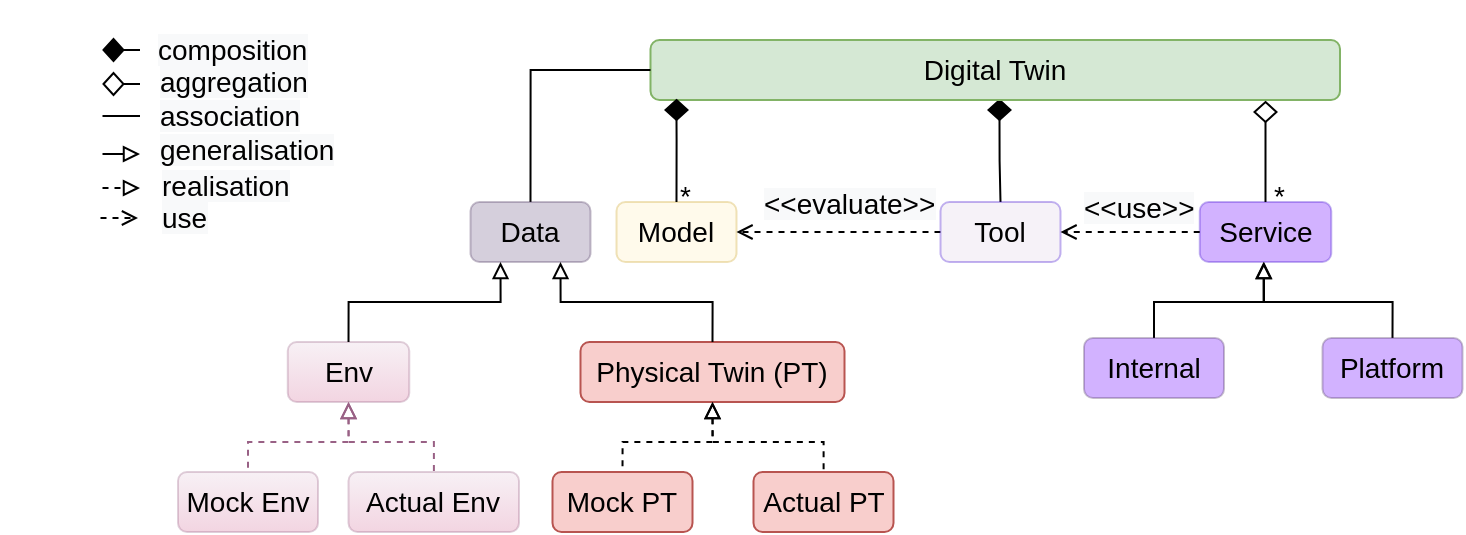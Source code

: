<mxfile compressed="false" version="24.1.0" type="device">
  <diagram name="assets" id="1OMuLuB4Y4E8IjhXS_Ve">
    <mxGraphModel dx="1434" dy="-1707" grid="1" gridSize="10" guides="1" tooltips="1" connect="1" arrows="1" fold="1" page="1" pageScale="1" pageWidth="1100" pageHeight="850" math="1" shadow="0">
      <root>
        <mxCell id="3tSkZ9ipMQrx1SXFK2ha-0" />
        <mxCell id="3tSkZ9ipMQrx1SXFK2ha-1" parent="3tSkZ9ipMQrx1SXFK2ha-0" />
        <mxCell id="Tg8t-XBZL65XWohWgEV2-0" value="" style="group" parent="3tSkZ9ipMQrx1SXFK2ha-1" vertex="1" connectable="0">
          <mxGeometry x="200" y="2965" width="720" height="266" as="geometry" />
        </mxCell>
        <mxCell id="Tg8t-XBZL65XWohWgEV2-1" value="&lt;span style=&quot;font-size: 14px&quot;&gt;&lt;font color=&quot;#000000&quot;&gt;Service&lt;/font&gt;&lt;/span&gt;" style="rounded=1;whiteSpace=wrap;html=1;fillColor=#6a00ff;strokeColor=#3700CC;fontColor=#ffffff;opacity=30;" parent="Tg8t-XBZL65XWohWgEV2-0" vertex="1">
          <mxGeometry x="599.88" y="101" width="65.75" height="30" as="geometry" />
        </mxCell>
        <mxCell id="Tg8t-XBZL65XWohWgEV2-2" value="&lt;div style=&quot;text-align: center&quot;&gt;&lt;span&gt;&lt;font face=&quot;helvetica&quot;&gt;*&lt;/font&gt;&lt;/span&gt;&lt;/div&gt;" style="text;whiteSpace=wrap;html=1;fontSize=14;fontColor=#000000;" parent="Tg8t-XBZL65XWohWgEV2-0" vertex="1">
          <mxGeometry x="634.75" y="83" width="9.5" height="10" as="geometry" />
        </mxCell>
        <mxCell id="Tg8t-XBZL65XWohWgEV2-3" value="" style="rhombus;whiteSpace=wrap;html=1;fillColor=#000000;" parent="Tg8t-XBZL65XWohWgEV2-0" vertex="1">
          <mxGeometry x="494.25" y="50" width="11" height="10" as="geometry" />
        </mxCell>
        <mxCell id="Tg8t-XBZL65XWohWgEV2-4" style="edgeStyle=orthogonalEdgeStyle;rounded=0;orthogonalLoop=1;jettySize=auto;html=1;entryX=0.5;entryY=0;entryDx=0;entryDy=0;fontSize=14;fontColor=#000000;startArrow=none;startFill=0;endArrow=none;endFill=0;exitX=0.5;exitY=1;exitDx=0;exitDy=0;" parent="Tg8t-XBZL65XWohWgEV2-0" source="Tg8t-XBZL65XWohWgEV2-3" target="Tg8t-XBZL65XWohWgEV2-10" edge="1">
          <mxGeometry relative="1" as="geometry">
            <mxPoint x="499.25" y="60" as="sourcePoint" />
          </mxGeometry>
        </mxCell>
        <mxCell id="Tg8t-XBZL65XWohWgEV2-5" value="&lt;font style=&quot;font-size: 14px&quot;&gt;Digital Twin&lt;/font&gt;" style="rounded=1;whiteSpace=wrap;html=1;fillColor=#d5e8d4;strokeColor=#82b366;" parent="Tg8t-XBZL65XWohWgEV2-0" vertex="1">
          <mxGeometry x="325.25" y="20" width="344.75" height="30" as="geometry" />
        </mxCell>
        <mxCell id="Tg8t-XBZL65XWohWgEV2-6" style="edgeStyle=orthogonalEdgeStyle;rounded=0;orthogonalLoop=1;jettySize=auto;html=1;exitX=0.5;exitY=0;exitDx=0;exitDy=0;entryX=0;entryY=0.5;entryDx=0;entryDy=0;fontSize=14;fontColor=#000000;endArrow=none;endFill=0;" parent="Tg8t-XBZL65XWohWgEV2-0" source="Tg8t-XBZL65XWohWgEV2-7" target="Tg8t-XBZL65XWohWgEV2-5" edge="1">
          <mxGeometry relative="1" as="geometry">
            <Array as="points">
              <mxPoint x="265.25" y="35" />
            </Array>
          </mxGeometry>
        </mxCell>
        <mxCell id="Tg8t-XBZL65XWohWgEV2-7" value="&lt;font style=&quot;font-size: 14px&quot;&gt;Data&lt;/font&gt;" style="rounded=1;whiteSpace=wrap;html=1;fillColor=#76608a;strokeColor=#432D57;fontColor=#000000;opacity=30;" parent="Tg8t-XBZL65XWohWgEV2-0" vertex="1">
          <mxGeometry x="235.25" y="101" width="60" height="30" as="geometry" />
        </mxCell>
        <mxCell id="Tg8t-XBZL65XWohWgEV2-8" value="&lt;span style=&quot;font-size: 14px&quot;&gt;&lt;font color=&quot;#000000&quot;&gt;Model&lt;/font&gt;&lt;/span&gt;" style="rounded=1;whiteSpace=wrap;html=1;fillColor=#fff2cc;strokeColor=#d6b656;opacity=40;" parent="Tg8t-XBZL65XWohWgEV2-0" vertex="1">
          <mxGeometry x="308.25" y="101" width="60" height="30" as="geometry" />
        </mxCell>
        <mxCell id="Tg8t-XBZL65XWohWgEV2-9" style="edgeStyle=orthogonalEdgeStyle;rounded=0;orthogonalLoop=1;jettySize=auto;html=1;exitX=0;exitY=0.5;exitDx=0;exitDy=0;entryX=1;entryY=0.5;entryDx=0;entryDy=0;fontSize=14;fontColor=#000000;endArrow=open;endFill=0;dashed=1;" parent="Tg8t-XBZL65XWohWgEV2-0" source="Tg8t-XBZL65XWohWgEV2-10" target="Tg8t-XBZL65XWohWgEV2-8" edge="1">
          <mxGeometry relative="1" as="geometry" />
        </mxCell>
        <mxCell id="Tg8t-XBZL65XWohWgEV2-10" value="&lt;span style=&quot;font-size: 14px&quot;&gt;&lt;font color=&quot;#000000&quot;&gt;Tool&lt;/font&gt;&lt;/span&gt;" style="rounded=1;whiteSpace=wrap;html=1;fillColor=#E1D5E7;strokeColor=#3700CC;fontColor=#ffffff;opacity=30;" parent="Tg8t-XBZL65XWohWgEV2-0" vertex="1">
          <mxGeometry x="470.25" y="101" width="60" height="30" as="geometry" />
        </mxCell>
        <mxCell id="Tg8t-XBZL65XWohWgEV2-11" style="edgeStyle=orthogonalEdgeStyle;rounded=0;orthogonalLoop=1;jettySize=auto;html=1;exitX=0;exitY=0.5;exitDx=0;exitDy=0;entryX=1;entryY=0.5;entryDx=0;entryDy=0;endArrow=open;endFill=0;dashed=1;" parent="Tg8t-XBZL65XWohWgEV2-0" source="Tg8t-XBZL65XWohWgEV2-1" target="Tg8t-XBZL65XWohWgEV2-10" edge="1">
          <mxGeometry relative="1" as="geometry">
            <mxPoint x="559.25" y="116" as="targetPoint" />
          </mxGeometry>
        </mxCell>
        <mxCell id="Tg8t-XBZL65XWohWgEV2-12" style="edgeStyle=orthogonalEdgeStyle;rounded=0;orthogonalLoop=1;jettySize=auto;html=1;exitX=0.5;exitY=0;exitDx=0;exitDy=0;entryX=0.5;entryY=1;entryDx=0;entryDy=0;fontSize=14;fontColor=#000000;endArrow=none;endFill=0;" parent="Tg8t-XBZL65XWohWgEV2-0" source="Tg8t-XBZL65XWohWgEV2-8" target="Tg8t-XBZL65XWohWgEV2-15" edge="1">
          <mxGeometry relative="1" as="geometry">
            <mxPoint x="338.25" y="100" as="sourcePoint" />
            <Array as="points">
              <mxPoint x="338.25" y="70" />
              <mxPoint x="338.25" y="70" />
            </Array>
          </mxGeometry>
        </mxCell>
        <mxCell id="Tg8t-XBZL65XWohWgEV2-13" value="&lt;font style=&quot;font-size: 14px&quot; color=&quot;#000000&quot;&gt;Physical Twin (PT)&lt;/font&gt;" style="rounded=1;whiteSpace=wrap;html=1;fillColor=#f8cecc;strokeColor=#b85450;" parent="Tg8t-XBZL65XWohWgEV2-0" vertex="1">
          <mxGeometry x="290.25" y="171" width="132" height="30" as="geometry" />
        </mxCell>
        <mxCell id="Tg8t-XBZL65XWohWgEV2-14" style="edgeStyle=orthogonalEdgeStyle;rounded=0;orthogonalLoop=1;jettySize=auto;html=1;exitX=0.75;exitY=1;exitDx=0;exitDy=0;entryX=0.5;entryY=0;entryDx=0;entryDy=0;fontSize=14;fontColor=#000000;endArrow=none;endFill=0;startArrow=block;startFill=0;" parent="Tg8t-XBZL65XWohWgEV2-0" source="Tg8t-XBZL65XWohWgEV2-7" target="Tg8t-XBZL65XWohWgEV2-13" edge="1">
          <mxGeometry relative="1" as="geometry">
            <mxPoint x="356.25" y="131" as="sourcePoint" />
          </mxGeometry>
        </mxCell>
        <mxCell id="Tg8t-XBZL65XWohWgEV2-15" value="" style="rhombus;whiteSpace=wrap;html=1;fillColor=#000000;" parent="Tg8t-XBZL65XWohWgEV2-0" vertex="1">
          <mxGeometry x="332.75" y="50" width="11" height="10" as="geometry" />
        </mxCell>
        <mxCell id="Tg8t-XBZL65XWohWgEV2-16" value="&lt;font style=&quot;font-size: 14px&quot; color=&quot;#000000&quot;&gt;Mock PT&lt;/font&gt;" style="rounded=1;whiteSpace=wrap;html=1;fillColor=#f8cecc;strokeColor=#b85450;" parent="Tg8t-XBZL65XWohWgEV2-0" vertex="1">
          <mxGeometry x="276.25" y="236" width="70" height="30" as="geometry" />
        </mxCell>
        <mxCell id="Tg8t-XBZL65XWohWgEV2-17" style="edgeStyle=orthogonalEdgeStyle;rounded=0;orthogonalLoop=1;jettySize=auto;html=1;exitX=0.5;exitY=1;exitDx=0;exitDy=0;entryX=0.5;entryY=0;entryDx=0;entryDy=0;fontSize=14;fontColor=#000000;startArrow=block;startFill=0;endArrow=none;endFill=0;dashed=1;" parent="Tg8t-XBZL65XWohWgEV2-0" source="Tg8t-XBZL65XWohWgEV2-13" target="Tg8t-XBZL65XWohWgEV2-16" edge="1">
          <mxGeometry relative="1" as="geometry" />
        </mxCell>
        <mxCell id="Tg8t-XBZL65XWohWgEV2-18" value="&lt;span style=&quot;color: rgb(0 , 0 , 0) ; font-family: &amp;#34;helvetica&amp;#34; ; font-size: 14px ; font-style: normal ; font-weight: 400 ; letter-spacing: normal ; text-align: center ; text-indent: 0px ; text-transform: none ; word-spacing: 0px ; background-color: rgb(248 , 249 , 250) ; display: inline ; float: none&quot;&gt;&amp;lt;&amp;lt;evaluate&amp;gt;&amp;gt;&lt;/span&gt;" style="text;whiteSpace=wrap;html=1;fontSize=14;fontColor=#000000;" parent="Tg8t-XBZL65XWohWgEV2-0" vertex="1">
          <mxGeometry x="380" y="87" width="70" height="30" as="geometry" />
        </mxCell>
        <mxCell id="Tg8t-XBZL65XWohWgEV2-19" value="&lt;div style=&quot;text-align: center&quot;&gt;&lt;span&gt;&lt;font face=&quot;helvetica&quot;&gt;*&lt;/font&gt;&lt;/span&gt;&lt;/div&gt;" style="text;whiteSpace=wrap;html=1;fontSize=14;fontColor=#000000;" parent="Tg8t-XBZL65XWohWgEV2-0" vertex="1">
          <mxGeometry x="337.75" y="83" width="9.5" height="10" as="geometry" />
        </mxCell>
        <mxCell id="Tg8t-XBZL65XWohWgEV2-20" value="&lt;font style=&quot;font-size: 14px&quot; color=&quot;#000000&quot;&gt;Actual PT&lt;/font&gt;" style="rounded=1;whiteSpace=wrap;html=1;fillColor=#f8cecc;strokeColor=#b85450;" parent="Tg8t-XBZL65XWohWgEV2-0" vertex="1">
          <mxGeometry x="376.75" y="236" width="70" height="30" as="geometry" />
        </mxCell>
        <mxCell id="Tg8t-XBZL65XWohWgEV2-21" style="edgeStyle=orthogonalEdgeStyle;rounded=0;orthogonalLoop=1;jettySize=auto;html=1;exitX=0.5;exitY=1;exitDx=0;exitDy=0;fontSize=14;fontColor=#000000;startArrow=block;startFill=0;endArrow=none;endFill=0;dashed=1;" parent="Tg8t-XBZL65XWohWgEV2-0" source="Tg8t-XBZL65XWohWgEV2-13" target="Tg8t-XBZL65XWohWgEV2-20" edge="1">
          <mxGeometry relative="1" as="geometry" />
        </mxCell>
        <mxCell id="Tg8t-XBZL65XWohWgEV2-22" value="&lt;font style=&quot;font-size: 14px&quot; color=&quot;#000000&quot;&gt;Env&lt;/font&gt;" style="rounded=1;whiteSpace=wrap;html=1;fillColor=#e6d0de;strokeColor=#996185;opacity=30;gradientColor=#d5739d;" parent="Tg8t-XBZL65XWohWgEV2-0" vertex="1">
          <mxGeometry x="143.88" y="171" width="60.75" height="30" as="geometry" />
        </mxCell>
        <mxCell id="Tg8t-XBZL65XWohWgEV2-23" style="edgeStyle=orthogonalEdgeStyle;rounded=0;orthogonalLoop=1;jettySize=auto;html=1;exitX=0.25;exitY=1;exitDx=0;exitDy=0;entryX=0.5;entryY=0;entryDx=0;entryDy=0;startArrow=block;startFill=0;endArrow=none;endFill=0;" parent="Tg8t-XBZL65XWohWgEV2-0" source="Tg8t-XBZL65XWohWgEV2-7" target="Tg8t-XBZL65XWohWgEV2-22" edge="1">
          <mxGeometry relative="1" as="geometry" />
        </mxCell>
        <mxCell id="Tg8t-XBZL65XWohWgEV2-24" value="&lt;font style=&quot;font-size: 14px&quot; color=&quot;#000000&quot;&gt;Mock Env&lt;/font&gt;" style="rounded=1;whiteSpace=wrap;html=1;fillColor=#e6d0de;strokeColor=#996185;opacity=30;gradientColor=#d5739d;" parent="Tg8t-XBZL65XWohWgEV2-0" vertex="1">
          <mxGeometry x="89" y="236" width="70" height="30" as="geometry" />
        </mxCell>
        <mxCell id="Tg8t-XBZL65XWohWgEV2-25" style="edgeStyle=orthogonalEdgeStyle;rounded=0;orthogonalLoop=1;jettySize=auto;html=1;exitX=0.5;exitY=1;exitDx=0;exitDy=0;entryX=0.5;entryY=0;entryDx=0;entryDy=0;fontSize=14;fontColor=#000000;startArrow=block;startFill=0;endArrow=none;endFill=0;fillColor=#e6d0de;strokeColor=#996185;gradientColor=#d5739d;dashed=1;" parent="Tg8t-XBZL65XWohWgEV2-0" source="Tg8t-XBZL65XWohWgEV2-22" target="Tg8t-XBZL65XWohWgEV2-24" edge="1">
          <mxGeometry relative="1" as="geometry" />
        </mxCell>
        <mxCell id="Tg8t-XBZL65XWohWgEV2-26" value="&lt;font style=&quot;font-size: 14px&quot; color=&quot;#000000&quot;&gt;Actual Env&lt;/font&gt;" style="rounded=1;whiteSpace=wrap;html=1;fillColor=#e6d0de;strokeColor=#996185;opacity=30;gradientColor=#d5739d;" parent="Tg8t-XBZL65XWohWgEV2-0" vertex="1">
          <mxGeometry x="174.25" y="236" width="85.25" height="30" as="geometry" />
        </mxCell>
        <mxCell id="Tg8t-XBZL65XWohWgEV2-27" style="edgeStyle=orthogonalEdgeStyle;rounded=0;orthogonalLoop=1;jettySize=auto;html=1;exitX=0.5;exitY=1;exitDx=0;exitDy=0;fontSize=14;fontColor=#000000;startArrow=block;startFill=0;endArrow=none;endFill=0;fillColor=#e6d0de;strokeColor=#996185;gradientColor=#d5739d;dashed=1;" parent="Tg8t-XBZL65XWohWgEV2-0" source="Tg8t-XBZL65XWohWgEV2-22" target="Tg8t-XBZL65XWohWgEV2-26" edge="1">
          <mxGeometry relative="1" as="geometry" />
        </mxCell>
        <mxCell id="Tg8t-XBZL65XWohWgEV2-28" value="" style="rhombus;whiteSpace=wrap;html=1;" parent="Tg8t-XBZL65XWohWgEV2-0" vertex="1">
          <mxGeometry x="627.25" y="51" width="11" height="10" as="geometry" />
        </mxCell>
        <mxCell id="Tg8t-XBZL65XWohWgEV2-29" style="edgeStyle=orthogonalEdgeStyle;rounded=0;orthogonalLoop=1;jettySize=auto;html=1;entryX=0.5;entryY=0;entryDx=0;entryDy=0;fontSize=14;fontColor=#000000;startArrow=none;startFill=0;endArrow=none;endFill=0;exitX=0.5;exitY=1;exitDx=0;exitDy=0;" parent="Tg8t-XBZL65XWohWgEV2-0" source="Tg8t-XBZL65XWohWgEV2-28" target="Tg8t-XBZL65XWohWgEV2-1" edge="1">
          <mxGeometry relative="1" as="geometry">
            <mxPoint x="340.25" y="-7981" as="sourcePoint" />
          </mxGeometry>
        </mxCell>
        <mxCell id="Tg8t-XBZL65XWohWgEV2-30" style="edgeStyle=orthogonalEdgeStyle;rounded=0;orthogonalLoop=1;jettySize=auto;html=1;exitX=0.5;exitY=0;exitDx=0;exitDy=0;endArrow=block;endFill=0;" parent="Tg8t-XBZL65XWohWgEV2-0" source="Tg8t-XBZL65XWohWgEV2-31" target="Tg8t-XBZL65XWohWgEV2-1" edge="1">
          <mxGeometry relative="1" as="geometry">
            <Array as="points">
              <mxPoint x="577" y="151" />
              <mxPoint x="632" y="151" />
            </Array>
          </mxGeometry>
        </mxCell>
        <mxCell id="Tg8t-XBZL65XWohWgEV2-31" value="&lt;font color=&quot;#000000&quot;&gt;&lt;span style=&quot;font-size: 14px&quot;&gt;Internal&lt;/span&gt;&lt;/font&gt;" style="rounded=1;whiteSpace=wrap;html=1;fillColor=#6A00FF;strokeColor=#432D57;fontColor=#ffffff;opacity=30;" parent="Tg8t-XBZL65XWohWgEV2-0" vertex="1">
          <mxGeometry x="542" y="169" width="70" height="30" as="geometry" />
        </mxCell>
        <mxCell id="Tg8t-XBZL65XWohWgEV2-32" style="edgeStyle=orthogonalEdgeStyle;rounded=0;orthogonalLoop=1;jettySize=auto;html=1;exitX=0.5;exitY=0;exitDx=0;exitDy=0;entryX=0.5;entryY=1;entryDx=0;entryDy=0;endArrow=block;endFill=0;" parent="Tg8t-XBZL65XWohWgEV2-0" source="Tg8t-XBZL65XWohWgEV2-33" edge="1">
          <mxGeometry relative="1" as="geometry">
            <mxPoint x="631.755" y="131" as="targetPoint" />
            <Array as="points">
              <mxPoint x="697" y="151" />
              <mxPoint x="632" y="151" />
            </Array>
          </mxGeometry>
        </mxCell>
        <mxCell id="Tg8t-XBZL65XWohWgEV2-33" value="&lt;font color=&quot;#000000&quot;&gt;&lt;span style=&quot;font-size: 14px&quot;&gt;Platform&lt;/span&gt;&lt;/font&gt;" style="rounded=1;whiteSpace=wrap;html=1;fillColor=#6A00FF;strokeColor=#432D57;fontColor=#ffffff;opacity=30;" parent="Tg8t-XBZL65XWohWgEV2-0" vertex="1">
          <mxGeometry x="661.25" y="169" width="70" height="30" as="geometry" />
        </mxCell>
        <mxCell id="Tg8t-XBZL65XWohWgEV2-34" value="&lt;span style=&quot;color: rgb(0 , 0 , 0) ; font-family: &amp;#34;helvetica&amp;#34; ; font-size: 14px ; font-style: normal ; font-weight: 400 ; letter-spacing: normal ; text-align: center ; text-indent: 0px ; text-transform: none ; word-spacing: 0px ; background-color: rgb(248 , 249 , 250) ; display: inline ; float: none&quot;&gt;&amp;lt;&amp;lt;use&amp;gt;&amp;gt;&lt;/span&gt;" style="text;whiteSpace=wrap;html=1;fontSize=14;fontColor=#000000;" parent="Tg8t-XBZL65XWohWgEV2-0" vertex="1">
          <mxGeometry x="540" y="89" width="70" height="30" as="geometry" />
        </mxCell>
        <mxCell id="5A9Rjdn__eKlZkGyGeqz-18" value="" style="group" parent="3tSkZ9ipMQrx1SXFK2ha-1" vertex="1" connectable="0">
          <mxGeometry x="250.25" y="2975" width="118.75" height="114" as="geometry" />
        </mxCell>
        <mxCell id="5A9Rjdn__eKlZkGyGeqz-8" style="edgeStyle=orthogonalEdgeStyle;rounded=0;orthogonalLoop=1;jettySize=auto;html=1;exitX=0.5;exitY=1;exitDx=0;exitDy=0;endArrow=none;endFill=0;" parent="5A9Rjdn__eKlZkGyGeqz-18" edge="1">
          <mxGeometry relative="1" as="geometry">
            <mxPoint x="19.75" y="48" as="targetPoint" />
            <mxPoint x="1" y="48" as="sourcePoint" />
          </mxGeometry>
        </mxCell>
        <mxCell id="5A9Rjdn__eKlZkGyGeqz-6" style="edgeStyle=orthogonalEdgeStyle;rounded=0;orthogonalLoop=1;jettySize=auto;html=1;exitX=0.5;exitY=1;exitDx=0;exitDy=0;endArrow=none;endFill=0;" parent="5A9Rjdn__eKlZkGyGeqz-18" source="5A9Rjdn__eKlZkGyGeqz-7" edge="1">
          <mxGeometry relative="1" as="geometry">
            <mxPoint x="19.75" y="32" as="targetPoint" />
          </mxGeometry>
        </mxCell>
        <mxCell id="5A9Rjdn__eKlZkGyGeqz-7" value="" style="rhombus;whiteSpace=wrap;html=1;fillColor=none;rotation=-90;" parent="5A9Rjdn__eKlZkGyGeqz-18" vertex="1">
          <mxGeometry x="1" y="27" width="11" height="10" as="geometry" />
        </mxCell>
        <mxCell id="5A9Rjdn__eKlZkGyGeqz-3" style="edgeStyle=orthogonalEdgeStyle;rounded=0;orthogonalLoop=1;jettySize=auto;html=1;exitX=0.5;exitY=1;exitDx=0;exitDy=0;endArrow=none;endFill=0;" parent="5A9Rjdn__eKlZkGyGeqz-18" source="5A9Rjdn__eKlZkGyGeqz-0" edge="1">
          <mxGeometry relative="1" as="geometry">
            <mxPoint x="19.75" y="15" as="targetPoint" />
          </mxGeometry>
        </mxCell>
        <mxCell id="5A9Rjdn__eKlZkGyGeqz-0" value="" style="rhombus;whiteSpace=wrap;html=1;fillColor=#000000;rotation=-90;" parent="5A9Rjdn__eKlZkGyGeqz-18" vertex="1">
          <mxGeometry x="1" y="10" width="11" height="10" as="geometry" />
        </mxCell>
        <mxCell id="5A9Rjdn__eKlZkGyGeqz-9" style="edgeStyle=orthogonalEdgeStyle;rounded=0;orthogonalLoop=1;jettySize=auto;html=1;exitX=0.5;exitY=1;exitDx=0;exitDy=0;endArrow=block;endFill=0;" parent="5A9Rjdn__eKlZkGyGeqz-18" edge="1">
          <mxGeometry relative="1" as="geometry">
            <mxPoint x="19.75" y="67" as="targetPoint" />
            <mxPoint x="1" y="67" as="sourcePoint" />
          </mxGeometry>
        </mxCell>
        <mxCell id="5A9Rjdn__eKlZkGyGeqz-10" style="edgeStyle=orthogonalEdgeStyle;rounded=0;orthogonalLoop=1;jettySize=auto;html=1;exitX=0.5;exitY=1;exitDx=0;exitDy=0;endArrow=open;endFill=0;dashed=1;" parent="5A9Rjdn__eKlZkGyGeqz-18" edge="1">
          <mxGeometry relative="1" as="geometry">
            <mxPoint x="18.75" y="99" as="targetPoint" />
            <mxPoint y="99" as="sourcePoint" />
          </mxGeometry>
        </mxCell>
        <mxCell id="5A9Rjdn__eKlZkGyGeqz-11" style="edgeStyle=orthogonalEdgeStyle;rounded=0;orthogonalLoop=1;jettySize=auto;html=1;exitX=0.5;exitY=1;exitDx=0;exitDy=0;endArrow=block;endFill=0;dashed=1;" parent="5A9Rjdn__eKlZkGyGeqz-18" edge="1">
          <mxGeometry relative="1" as="geometry">
            <mxPoint x="19.75" y="84" as="targetPoint" />
            <mxPoint x="1" y="84" as="sourcePoint" />
          </mxGeometry>
        </mxCell>
        <mxCell id="5A9Rjdn__eKlZkGyGeqz-12" value="&lt;span style=&quot;color: rgb(0 , 0 , 0) ; font-family: &amp;#34;helvetica&amp;#34; ; font-size: 14px ; font-style: normal ; font-weight: 400 ; letter-spacing: normal ; text-align: center ; text-indent: 0px ; text-transform: none ; word-spacing: 0px ; background-color: rgb(248 , 249 , 250) ; display: inline ; float: none&quot;&gt;composition&lt;/span&gt;" style="text;whiteSpace=wrap;html=1;" parent="5A9Rjdn__eKlZkGyGeqz-18" vertex="1">
          <mxGeometry x="26.75" width="90" height="30" as="geometry" />
        </mxCell>
        <mxCell id="5A9Rjdn__eKlZkGyGeqz-13" value="&lt;span style=&quot;color: rgb(0 , 0 , 0) ; font-family: &amp;#34;helvetica&amp;#34; ; font-size: 14px ; font-style: normal ; font-weight: 400 ; letter-spacing: normal ; text-align: center ; text-indent: 0px ; text-transform: none ; word-spacing: 0px ; background-color: rgb(248 , 249 , 250) ; display: inline ; float: none&quot;&gt;aggregation&lt;/span&gt;" style="text;whiteSpace=wrap;html=1;" parent="5A9Rjdn__eKlZkGyGeqz-18" vertex="1">
          <mxGeometry x="27.75" y="16" width="90" height="30" as="geometry" />
        </mxCell>
        <mxCell id="5A9Rjdn__eKlZkGyGeqz-14" value="&lt;span style=&quot;color: rgb(0 , 0 , 0) ; font-family: &amp;#34;helvetica&amp;#34; ; font-size: 14px ; font-style: normal ; font-weight: 400 ; letter-spacing: normal ; text-align: center ; text-indent: 0px ; text-transform: none ; word-spacing: 0px ; background-color: rgb(248 , 249 , 250) ; display: inline ; float: none&quot;&gt;association&lt;/span&gt;" style="text;whiteSpace=wrap;html=1;" parent="5A9Rjdn__eKlZkGyGeqz-18" vertex="1">
          <mxGeometry x="27.75" y="33" width="90" height="30" as="geometry" />
        </mxCell>
        <mxCell id="5A9Rjdn__eKlZkGyGeqz-15" value="&lt;span style=&quot;color: rgb(0 , 0 , 0) ; font-family: &amp;#34;helvetica&amp;#34; ; font-size: 14px ; font-style: normal ; font-weight: 400 ; letter-spacing: normal ; text-align: center ; text-indent: 0px ; text-transform: none ; word-spacing: 0px ; background-color: rgb(248 , 249 , 250) ; display: inline ; float: none&quot;&gt;generalisation&lt;/span&gt;" style="text;whiteSpace=wrap;html=1;" parent="5A9Rjdn__eKlZkGyGeqz-18" vertex="1">
          <mxGeometry x="27.75" y="50" width="90" height="30" as="geometry" />
        </mxCell>
        <mxCell id="5A9Rjdn__eKlZkGyGeqz-16" value="&lt;span style=&quot;color: rgb(0 , 0 , 0) ; font-family: &amp;#34;helvetica&amp;#34; ; font-size: 14px ; font-style: normal ; font-weight: 400 ; letter-spacing: normal ; text-align: center ; text-indent: 0px ; text-transform: none ; word-spacing: 0px ; background-color: rgb(248 , 249 , 250) ; display: inline ; float: none&quot;&gt;realisation&lt;/span&gt;" style="text;whiteSpace=wrap;html=1;" parent="5A9Rjdn__eKlZkGyGeqz-18" vertex="1">
          <mxGeometry x="28.75" y="68" width="90" height="30" as="geometry" />
        </mxCell>
        <mxCell id="5A9Rjdn__eKlZkGyGeqz-17" value="&lt;span style=&quot;color: rgb(0 , 0 , 0) ; font-family: &amp;#34;helvetica&amp;#34; ; font-size: 14px ; font-style: normal ; font-weight: 400 ; letter-spacing: normal ; text-align: center ; text-indent: 0px ; text-transform: none ; word-spacing: 0px ; background-color: rgb(248 , 249 , 250) ; display: inline ; float: none&quot;&gt;use&lt;/span&gt;" style="text;whiteSpace=wrap;html=1;" parent="5A9Rjdn__eKlZkGyGeqz-18" vertex="1">
          <mxGeometry x="28.75" y="84" width="90" height="30" as="geometry" />
        </mxCell>
      </root>
    </mxGraphModel>
  </diagram>
</mxfile>
